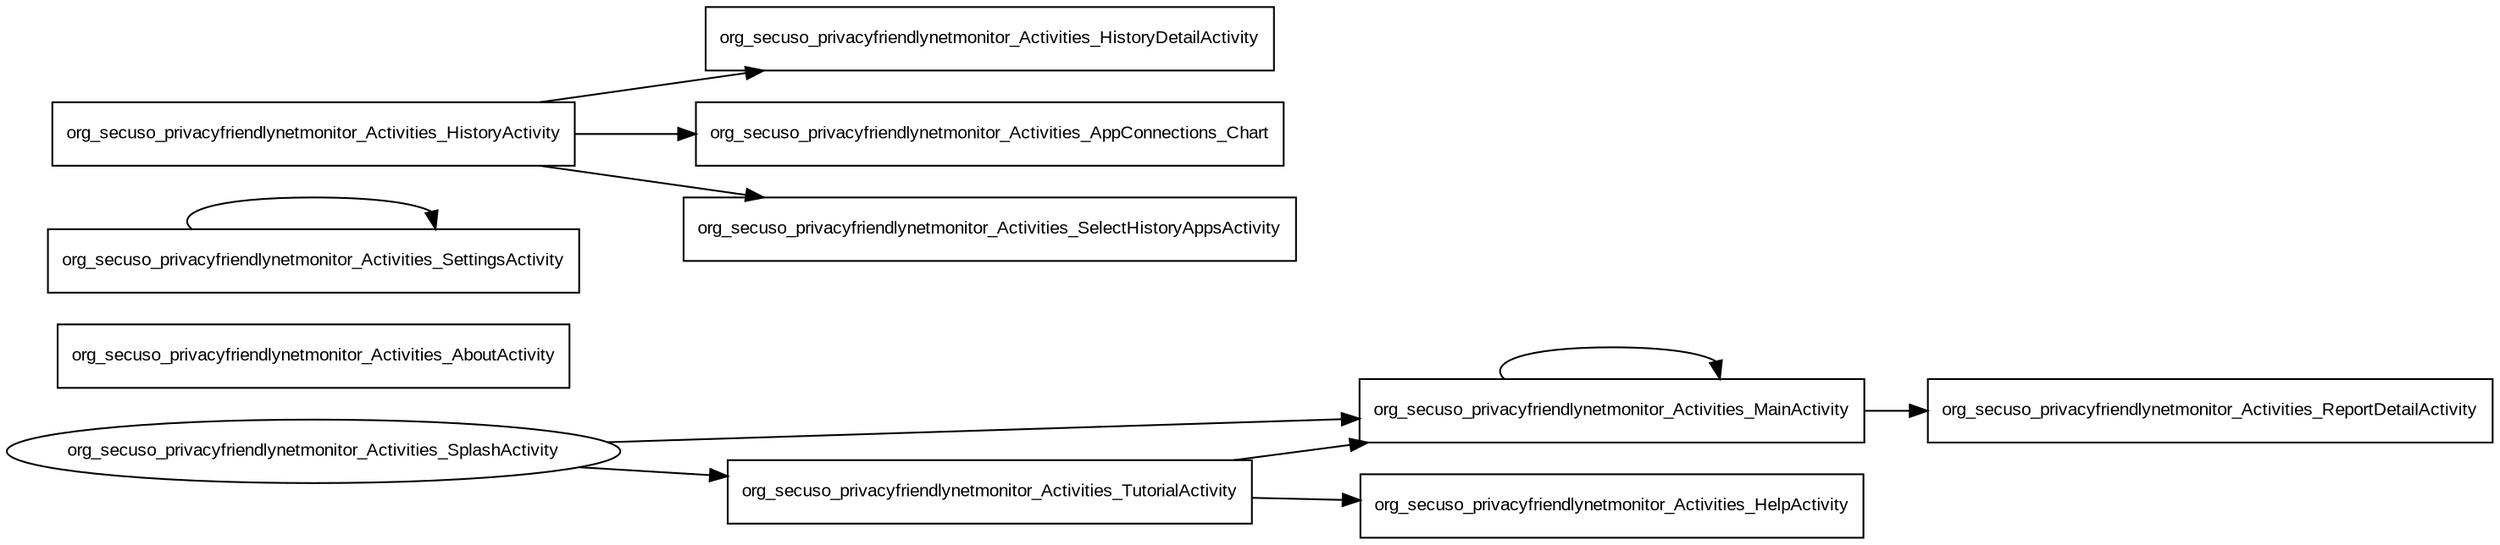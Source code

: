 digraph application_graph {
	rankdir = LR;
	node [	fontname = "Arial",
			fontsize = 10,
			shape = oval];
	org_secuso_privacyfriendlynetmonitor_Activities_SplashActivity;
	node [	fontname = "Arial",
			fontsize = 10,
			shape = box];
	org_secuso_privacyfriendlynetmonitor_Activities_SplashActivity -> org_secuso_privacyfriendlynetmonitor_Activities_TutorialActivity;
	org_secuso_privacyfriendlynetmonitor_Activities_SplashActivity -> org_secuso_privacyfriendlynetmonitor_Activities_MainActivity;
	org_secuso_privacyfriendlynetmonitor_Activities_MainActivity -> org_secuso_privacyfriendlynetmonitor_Activities_ReportDetailActivity;
	org_secuso_privacyfriendlynetmonitor_Activities_MainActivity -> org_secuso_privacyfriendlynetmonitor_Activities_MainActivity;
	org_secuso_privacyfriendlynetmonitor_Activities_ReportDetailActivity;
	org_secuso_privacyfriendlynetmonitor_Activities_AboutActivity;
	org_secuso_privacyfriendlynetmonitor_Activities_HelpActivity;
	org_secuso_privacyfriendlynetmonitor_Activities_SettingsActivity -> org_secuso_privacyfriendlynetmonitor_Activities_SettingsActivity;
	org_secuso_privacyfriendlynetmonitor_Activities_TutorialActivity -> org_secuso_privacyfriendlynetmonitor_Activities_HelpActivity;
	org_secuso_privacyfriendlynetmonitor_Activities_TutorialActivity -> org_secuso_privacyfriendlynetmonitor_Activities_MainActivity;
	org_secuso_privacyfriendlynetmonitor_Activities_HistoryActivity -> org_secuso_privacyfriendlynetmonitor_Activities_HistoryDetailActivity;
	org_secuso_privacyfriendlynetmonitor_Activities_HistoryActivity -> org_secuso_privacyfriendlynetmonitor_Activities_AppConnections_Chart;
	org_secuso_privacyfriendlynetmonitor_Activities_HistoryActivity -> org_secuso_privacyfriendlynetmonitor_Activities_SelectHistoryAppsActivity;
	org_secuso_privacyfriendlynetmonitor_Activities_HistoryDetailActivity;
	org_secuso_privacyfriendlynetmonitor_Activities_SelectHistoryAppsActivity;
	org_secuso_privacyfriendlynetmonitor_Activities_AppConnections_Chart;
}
